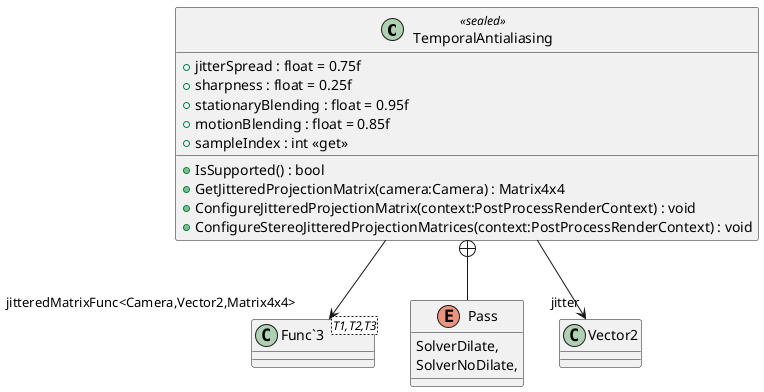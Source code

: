 @startuml
class TemporalAntialiasing <<sealed>> {
    + jitterSpread : float = 0.75f
    + sharpness : float = 0.25f
    + stationaryBlending : float = 0.95f
    + motionBlending : float = 0.85f
    + sampleIndex : int <<get>>
    + IsSupported() : bool
    + GetJitteredProjectionMatrix(camera:Camera) : Matrix4x4
    + ConfigureJitteredProjectionMatrix(context:PostProcessRenderContext) : void
    + ConfigureStereoJitteredProjectionMatrices(context:PostProcessRenderContext) : void
}
class "Func`3"<T1,T2,T3> {
}
enum Pass {
    SolverDilate,
    SolverNoDilate,
}
TemporalAntialiasing --> "jitteredMatrixFunc<Camera,Vector2,Matrix4x4>" "Func`3"
TemporalAntialiasing --> "jitter" Vector2
TemporalAntialiasing +-- Pass
@enduml
